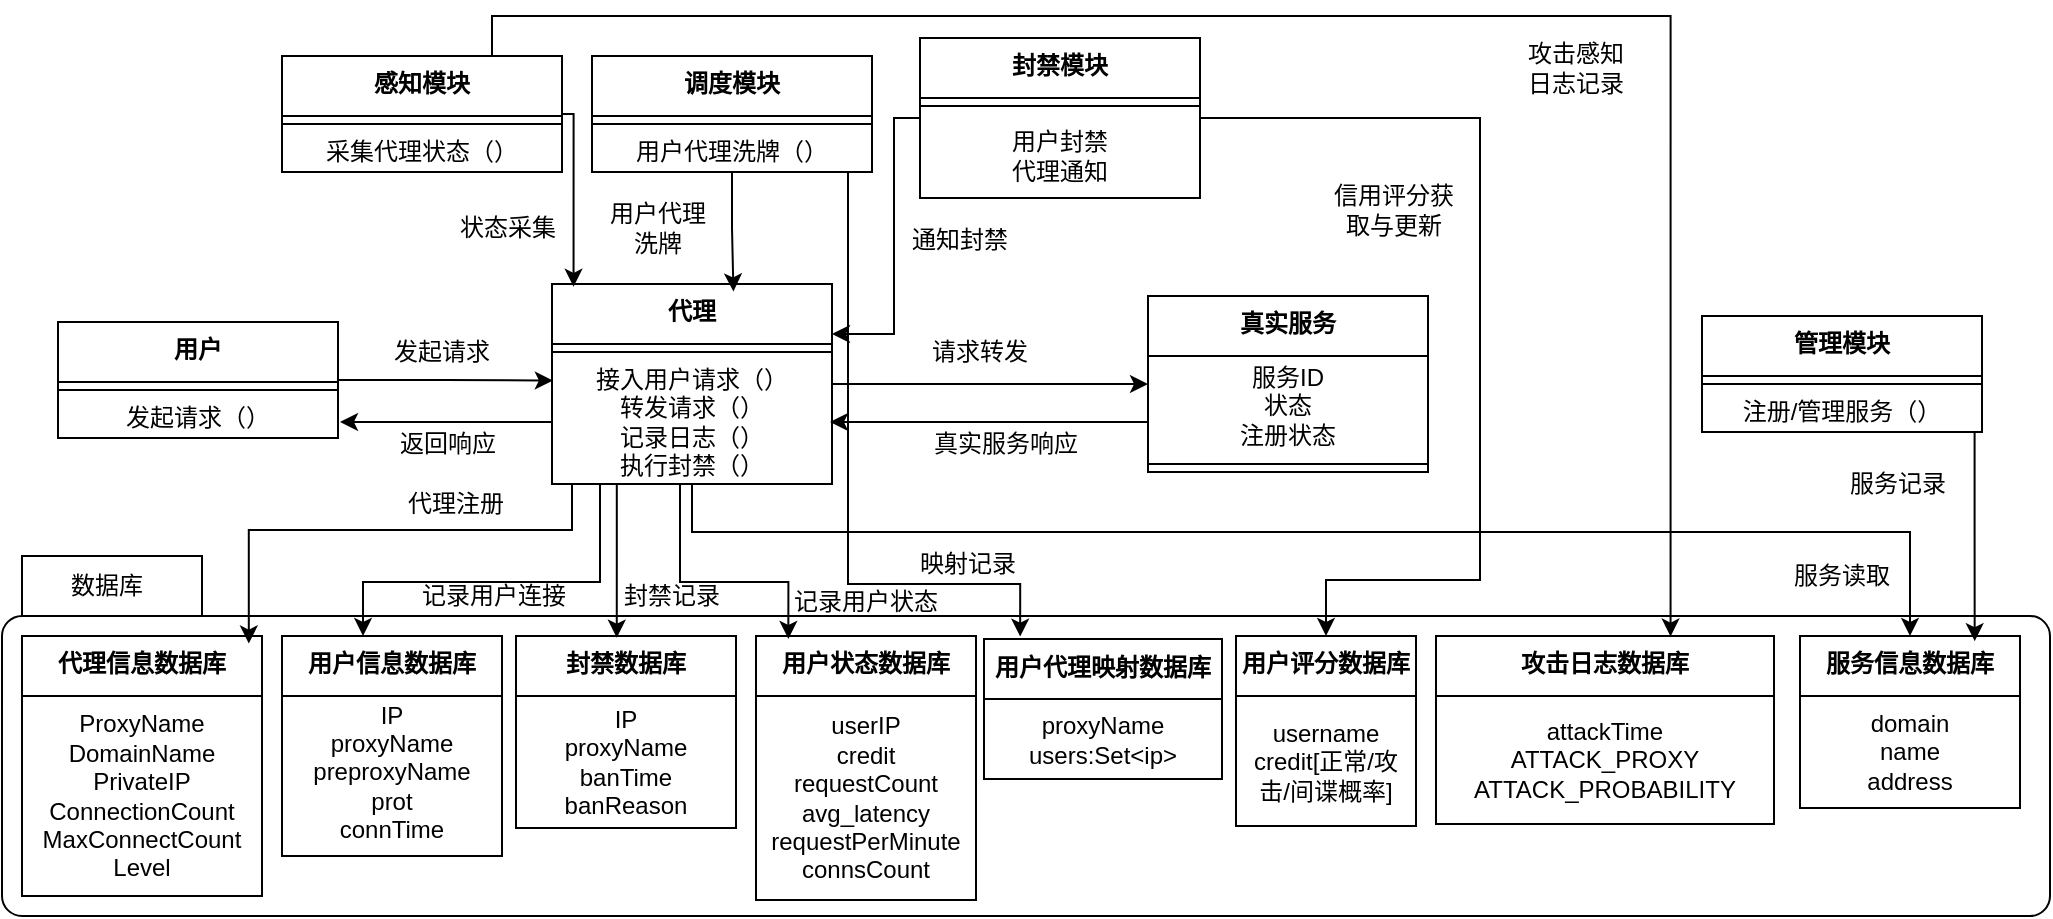 <mxfile version="27.2.0">
  <diagram name="第 1 页" id="DZ0QAbeRI2pH2U1L4XII">
    <mxGraphModel dx="1176" dy="674" grid="0" gridSize="10" guides="1" tooltips="1" connect="1" arrows="1" fold="1" page="0" pageScale="1" pageWidth="827" pageHeight="1169" math="0" shadow="0">
      <root>
        <mxCell id="0" />
        <mxCell id="1" parent="0" />
        <mxCell id="5Vh5JoUaNr1qmaX9OePp-87" value="数据库" style="shape=folder;align=center;verticalAlign=middle;fontStyle=0;tabWidth=100;tabHeight=30;tabPosition=left;html=1;boundedLbl=1;labelInHeader=1;rounded=1;absoluteArcSize=1;arcSize=10;whiteSpace=wrap;" parent="1" vertex="1">
          <mxGeometry x="40" y="360" width="1024" height="180" as="geometry" />
        </mxCell>
        <mxCell id="5Vh5JoUaNr1qmaX9OePp-16" value="&lt;b&gt;真实服务&lt;/b&gt;" style="swimlane;fontStyle=0;align=center;verticalAlign=top;childLayout=stackLayout;horizontal=1;startSize=30;horizontalStack=0;resizeParent=1;resizeParentMax=0;resizeLast=0;collapsible=0;marginBottom=0;html=1;whiteSpace=wrap;" parent="1" vertex="1">
          <mxGeometry x="613" y="230" width="140" height="88" as="geometry" />
        </mxCell>
        <mxCell id="5Vh5JoUaNr1qmaX9OePp-17" value="服务ID&lt;div&gt;状态&lt;/div&gt;&lt;div&gt;注册状态&lt;/div&gt;" style="text;html=1;strokeColor=none;fillColor=none;align=center;verticalAlign=middle;spacingLeft=4;spacingRight=4;overflow=hidden;rotatable=0;points=[[0,0.5],[1,0.5]];portConstraint=eastwest;whiteSpace=wrap;" parent="5Vh5JoUaNr1qmaX9OePp-16" vertex="1">
          <mxGeometry y="30" width="140" height="50" as="geometry" />
        </mxCell>
        <mxCell id="5Vh5JoUaNr1qmaX9OePp-21" value="" style="line;strokeWidth=1;fillColor=none;align=left;verticalAlign=middle;spacingTop=-1;spacingLeft=3;spacingRight=3;rotatable=0;labelPosition=right;points=[];portConstraint=eastwest;" parent="5Vh5JoUaNr1qmaX9OePp-16" vertex="1">
          <mxGeometry y="80" width="140" height="8" as="geometry" />
        </mxCell>
        <mxCell id="V5THwoHqdK0BH-ILcZmP-6" style="edgeStyle=orthogonalEdgeStyle;rounded=0;orthogonalLoop=1;jettySize=auto;html=1;exitX=1;exitY=0.5;exitDx=0;exitDy=0;" edge="1" parent="1" source="5Vh5JoUaNr1qmaX9OePp-42">
          <mxGeometry relative="1" as="geometry">
            <mxPoint x="315.429" y="272.286" as="targetPoint" />
          </mxGeometry>
        </mxCell>
        <mxCell id="5Vh5JoUaNr1qmaX9OePp-42" value="&lt;b&gt;用户&lt;/b&gt;" style="swimlane;fontStyle=0;align=center;verticalAlign=top;childLayout=stackLayout;horizontal=1;startSize=30;horizontalStack=0;resizeParent=1;resizeParentMax=0;resizeLast=0;collapsible=0;marginBottom=0;html=1;whiteSpace=wrap;" parent="1" vertex="1">
          <mxGeometry x="68" y="243" width="140" height="58" as="geometry" />
        </mxCell>
        <mxCell id="5Vh5JoUaNr1qmaX9OePp-44" value="" style="line;strokeWidth=1;fillColor=none;align=left;verticalAlign=middle;spacingTop=-1;spacingLeft=3;spacingRight=3;rotatable=0;labelPosition=right;points=[];portConstraint=eastwest;" parent="5Vh5JoUaNr1qmaX9OePp-42" vertex="1">
          <mxGeometry y="30" width="140" height="8" as="geometry" />
        </mxCell>
        <mxCell id="5Vh5JoUaNr1qmaX9OePp-45" value="发起请求（）" style="text;html=1;strokeColor=none;fillColor=none;align=center;verticalAlign=middle;spacingLeft=4;spacingRight=4;overflow=hidden;rotatable=0;points=[[0,0.5],[1,0.5]];portConstraint=eastwest;whiteSpace=wrap;" parent="5Vh5JoUaNr1qmaX9OePp-42" vertex="1">
          <mxGeometry y="38" width="140" height="20" as="geometry" />
        </mxCell>
        <mxCell id="5Vh5JoUaNr1qmaX9OePp-50" value="&lt;b&gt;感知模块&lt;/b&gt;" style="swimlane;fontStyle=0;align=center;verticalAlign=top;childLayout=stackLayout;horizontal=1;startSize=30;horizontalStack=0;resizeParent=1;resizeParentMax=0;resizeLast=0;collapsible=0;marginBottom=0;html=1;whiteSpace=wrap;" parent="1" vertex="1">
          <mxGeometry x="180" y="110" width="140" height="58" as="geometry" />
        </mxCell>
        <mxCell id="5Vh5JoUaNr1qmaX9OePp-52" value="" style="line;strokeWidth=1;fillColor=none;align=left;verticalAlign=middle;spacingTop=-1;spacingLeft=3;spacingRight=3;rotatable=0;labelPosition=right;points=[];portConstraint=eastwest;" parent="5Vh5JoUaNr1qmaX9OePp-50" vertex="1">
          <mxGeometry y="30" width="140" height="8" as="geometry" />
        </mxCell>
        <mxCell id="5Vh5JoUaNr1qmaX9OePp-53" value="采集代理状态（）" style="text;html=1;strokeColor=none;fillColor=none;align=center;verticalAlign=middle;spacingLeft=4;spacingRight=4;overflow=hidden;rotatable=0;points=[[0,0.5],[1,0.5]];portConstraint=eastwest;whiteSpace=wrap;" parent="5Vh5JoUaNr1qmaX9OePp-50" vertex="1">
          <mxGeometry y="38" width="140" height="20" as="geometry" />
        </mxCell>
        <mxCell id="V5THwoHqdK0BH-ILcZmP-37" style="edgeStyle=orthogonalEdgeStyle;rounded=0;orthogonalLoop=1;jettySize=auto;html=1;entryX=0.152;entryY=-0.017;entryDx=0;entryDy=0;entryPerimeter=0;" edge="1" parent="1" target="V5THwoHqdK0BH-ILcZmP-3">
          <mxGeometry relative="1" as="geometry">
            <mxPoint x="462.999" y="168" as="sourcePoint" />
            <mxPoint x="582.999" y="401.5" as="targetPoint" />
            <Array as="points">
              <mxPoint x="463" y="374" />
              <mxPoint x="549" y="374" />
            </Array>
          </mxGeometry>
        </mxCell>
        <mxCell id="5Vh5JoUaNr1qmaX9OePp-54" value="&lt;b&gt;调度模块&lt;/b&gt;" style="swimlane;fontStyle=0;align=center;verticalAlign=top;childLayout=stackLayout;horizontal=1;startSize=30;horizontalStack=0;resizeParent=1;resizeParentMax=0;resizeLast=0;collapsible=0;marginBottom=0;html=1;whiteSpace=wrap;" parent="1" vertex="1">
          <mxGeometry x="335" y="110" width="140" height="58" as="geometry" />
        </mxCell>
        <mxCell id="5Vh5JoUaNr1qmaX9OePp-56" value="" style="line;strokeWidth=1;fillColor=none;align=left;verticalAlign=middle;spacingTop=-1;spacingLeft=3;spacingRight=3;rotatable=0;labelPosition=right;points=[];portConstraint=eastwest;" parent="5Vh5JoUaNr1qmaX9OePp-54" vertex="1">
          <mxGeometry y="30" width="140" height="8" as="geometry" />
        </mxCell>
        <mxCell id="5Vh5JoUaNr1qmaX9OePp-57" value="用户代理洗牌（）" style="text;html=1;strokeColor=none;fillColor=none;align=center;verticalAlign=middle;spacingLeft=4;spacingRight=4;overflow=hidden;rotatable=0;points=[[0,0.5],[1,0.5]];portConstraint=eastwest;whiteSpace=wrap;" parent="5Vh5JoUaNr1qmaX9OePp-54" vertex="1">
          <mxGeometry y="38" width="140" height="20" as="geometry" />
        </mxCell>
        <mxCell id="5Vh5JoUaNr1qmaX9OePp-58" value="&lt;b&gt;代理信息数据库&lt;/b&gt;" style="swimlane;fontStyle=0;align=center;verticalAlign=top;childLayout=stackLayout;horizontal=1;startSize=30;horizontalStack=0;resizeParent=1;resizeParentMax=0;resizeLast=0;collapsible=0;marginBottom=0;html=1;whiteSpace=wrap;" parent="1" vertex="1">
          <mxGeometry x="50" y="400" width="120" height="130" as="geometry" />
        </mxCell>
        <mxCell id="5Vh5JoUaNr1qmaX9OePp-59" value="&lt;div&gt;&lt;div&gt;ProxyName&lt;/div&gt;&lt;/div&gt;&lt;div&gt;DomainName&lt;/div&gt;&lt;div&gt;PrivateIP&lt;/div&gt;&lt;div&gt;ConnectionCount&lt;/div&gt;&lt;div&gt;MaxConnectCount&lt;/div&gt;&lt;div&gt;Level&lt;/div&gt;" style="text;html=1;strokeColor=none;fillColor=none;align=center;verticalAlign=middle;spacingLeft=4;spacingRight=4;overflow=hidden;rotatable=0;points=[[0,0.5],[1,0.5]];portConstraint=eastwest;whiteSpace=wrap;" parent="5Vh5JoUaNr1qmaX9OePp-58" vertex="1">
          <mxGeometry y="30" width="120" height="100" as="geometry" />
        </mxCell>
        <mxCell id="5Vh5JoUaNr1qmaX9OePp-62" value="&lt;b&gt;管理模块&lt;/b&gt;" style="swimlane;fontStyle=0;align=center;verticalAlign=top;childLayout=stackLayout;horizontal=1;startSize=30;horizontalStack=0;resizeParent=1;resizeParentMax=0;resizeLast=0;collapsible=0;marginBottom=0;html=1;whiteSpace=wrap;" parent="1" vertex="1">
          <mxGeometry x="890" y="240" width="140" height="58" as="geometry" />
        </mxCell>
        <mxCell id="5Vh5JoUaNr1qmaX9OePp-64" value="" style="line;strokeWidth=1;fillColor=none;align=left;verticalAlign=middle;spacingTop=-1;spacingLeft=3;spacingRight=3;rotatable=0;labelPosition=right;points=[];portConstraint=eastwest;" parent="5Vh5JoUaNr1qmaX9OePp-62" vertex="1">
          <mxGeometry y="30" width="140" height="8" as="geometry" />
        </mxCell>
        <mxCell id="5Vh5JoUaNr1qmaX9OePp-65" value="注册/管理服务（）" style="text;html=1;strokeColor=none;fillColor=none;align=center;verticalAlign=middle;spacingLeft=4;spacingRight=4;overflow=hidden;rotatable=0;points=[[0,0.5],[1,0.5]];portConstraint=eastwest;whiteSpace=wrap;" parent="5Vh5JoUaNr1qmaX9OePp-62" vertex="1">
          <mxGeometry y="38" width="140" height="20" as="geometry" />
        </mxCell>
        <mxCell id="V5THwoHqdK0BH-ILcZmP-12" style="edgeStyle=orthogonalEdgeStyle;rounded=0;orthogonalLoop=1;jettySize=auto;html=1;entryX=0;entryY=0.5;entryDx=0;entryDy=0;" edge="1" parent="1" source="5Vh5JoUaNr1qmaX9OePp-66" target="5Vh5JoUaNr1qmaX9OePp-16">
          <mxGeometry relative="1" as="geometry" />
        </mxCell>
        <mxCell id="V5THwoHqdK0BH-ILcZmP-32" style="edgeStyle=orthogonalEdgeStyle;rounded=0;orthogonalLoop=1;jettySize=auto;html=1;entryX=0.5;entryY=0;entryDx=0;entryDy=0;" edge="1" parent="1" source="5Vh5JoUaNr1qmaX9OePp-66" target="5Vh5JoUaNr1qmaX9OePp-90">
          <mxGeometry relative="1" as="geometry">
            <Array as="points">
              <mxPoint x="385" y="348" />
              <mxPoint x="994" y="348" />
            </Array>
          </mxGeometry>
        </mxCell>
        <mxCell id="V5THwoHqdK0BH-ILcZmP-39" style="edgeStyle=orthogonalEdgeStyle;rounded=0;orthogonalLoop=1;jettySize=auto;html=1;" edge="1" parent="1">
          <mxGeometry relative="1" as="geometry">
            <mxPoint x="351.49" y="324" as="sourcePoint" />
            <mxPoint x="220.519" y="400" as="targetPoint" />
            <Array as="points">
              <mxPoint x="339" y="324" />
              <mxPoint x="339" y="373" />
              <mxPoint x="221" y="373" />
            </Array>
          </mxGeometry>
        </mxCell>
        <mxCell id="5Vh5JoUaNr1qmaX9OePp-66" value="&lt;b&gt;代理&lt;/b&gt;" style="swimlane;fontStyle=0;align=center;verticalAlign=top;childLayout=stackLayout;horizontal=1;startSize=30;horizontalStack=0;resizeParent=1;resizeParentMax=0;resizeLast=0;collapsible=0;marginBottom=0;html=1;whiteSpace=wrap;" parent="1" vertex="1">
          <mxGeometry x="315" y="224" width="140" height="100" as="geometry" />
        </mxCell>
        <mxCell id="5Vh5JoUaNr1qmaX9OePp-68" value="" style="line;strokeWidth=1;fillColor=none;align=left;verticalAlign=middle;spacingTop=-1;spacingLeft=3;spacingRight=3;rotatable=0;labelPosition=right;points=[];portConstraint=eastwest;" parent="5Vh5JoUaNr1qmaX9OePp-66" vertex="1">
          <mxGeometry y="30" width="140" height="8" as="geometry" />
        </mxCell>
        <mxCell id="5Vh5JoUaNr1qmaX9OePp-69" value="接入用户请求（&lt;span style=&quot;background-color: transparent; color: light-dark(rgb(0, 0, 0), rgb(255, 255, 255));&quot;&gt;）&lt;/span&gt;&lt;div&gt;&lt;span style=&quot;background-color: transparent; color: light-dark(rgb(0, 0, 0), rgb(255, 255, 255));&quot;&gt;转发请求（）&lt;/span&gt;&lt;/div&gt;&lt;div&gt;&lt;span style=&quot;background-color: transparent; color: light-dark(rgb(0, 0, 0), rgb(255, 255, 255));&quot;&gt;记录日志（&lt;/span&gt;&lt;span style=&quot;background-color: transparent; color: light-dark(rgb(0, 0, 0), rgb(255, 255, 255));&quot;&gt;）&lt;/span&gt;&lt;/div&gt;&lt;div&gt;&lt;span style=&quot;background-color: transparent; color: light-dark(rgb(0, 0, 0), rgb(255, 255, 255));&quot;&gt;执行封禁（）&lt;/span&gt;&lt;/div&gt;" style="text;html=1;strokeColor=none;fillColor=none;align=center;verticalAlign=middle;spacingLeft=4;spacingRight=4;overflow=hidden;rotatable=0;points=[[0,0.5],[1,0.5]];portConstraint=eastwest;whiteSpace=wrap;" parent="5Vh5JoUaNr1qmaX9OePp-66" vertex="1">
          <mxGeometry y="38" width="140" height="62" as="geometry" />
        </mxCell>
        <mxCell id="V5THwoHqdK0BH-ILcZmP-35" style="edgeStyle=orthogonalEdgeStyle;rounded=0;orthogonalLoop=1;jettySize=auto;html=1;" edge="1" parent="1" source="5Vh5JoUaNr1qmaX9OePp-74" target="5Vh5JoUaNr1qmaX9OePp-98">
          <mxGeometry relative="1" as="geometry">
            <Array as="points">
              <mxPoint x="779" y="141" />
              <mxPoint x="779" y="372" />
              <mxPoint x="702" y="372" />
            </Array>
          </mxGeometry>
        </mxCell>
        <mxCell id="5Vh5JoUaNr1qmaX9OePp-74" value="&lt;b&gt;封禁模块&lt;/b&gt;" style="swimlane;fontStyle=0;align=center;verticalAlign=top;childLayout=stackLayout;horizontal=1;startSize=30;horizontalStack=0;resizeParent=1;resizeParentMax=0;resizeLast=0;collapsible=0;marginBottom=0;html=1;whiteSpace=wrap;" parent="1" vertex="1">
          <mxGeometry x="499" y="101" width="140" height="80" as="geometry" />
        </mxCell>
        <mxCell id="5Vh5JoUaNr1qmaX9OePp-76" value="" style="line;strokeWidth=1;fillColor=none;align=left;verticalAlign=middle;spacingTop=-1;spacingLeft=3;spacingRight=3;rotatable=0;labelPosition=right;points=[];portConstraint=eastwest;" parent="5Vh5JoUaNr1qmaX9OePp-74" vertex="1">
          <mxGeometry y="30" width="140" height="8" as="geometry" />
        </mxCell>
        <mxCell id="5Vh5JoUaNr1qmaX9OePp-77" value="用户封禁&lt;div&gt;代理通知&lt;/div&gt;" style="text;html=1;strokeColor=none;fillColor=none;align=center;verticalAlign=middle;spacingLeft=4;spacingRight=4;overflow=hidden;rotatable=0;points=[[0,0.5],[1,0.5]];portConstraint=eastwest;whiteSpace=wrap;" parent="5Vh5JoUaNr1qmaX9OePp-74" vertex="1">
          <mxGeometry y="38" width="140" height="42" as="geometry" />
        </mxCell>
        <mxCell id="5Vh5JoUaNr1qmaX9OePp-88" value="&lt;b&gt;用户信息数据库&lt;/b&gt;" style="swimlane;fontStyle=0;align=center;verticalAlign=top;childLayout=stackLayout;horizontal=1;startSize=30;horizontalStack=0;resizeParent=1;resizeParentMax=0;resizeLast=0;collapsible=0;marginBottom=0;html=1;whiteSpace=wrap;" parent="1" vertex="1">
          <mxGeometry x="180" y="400" width="110" height="110" as="geometry" />
        </mxCell>
        <mxCell id="5Vh5JoUaNr1qmaX9OePp-89" value="IP&lt;div&gt;proxyName&lt;/div&gt;&lt;div&gt;preproxyName&lt;/div&gt;&lt;div&gt;prot&lt;/div&gt;&lt;div&gt;connTime&lt;/div&gt;&lt;div&gt;&lt;br&gt;&lt;/div&gt;" style="text;html=1;strokeColor=none;fillColor=none;align=center;verticalAlign=middle;spacingLeft=4;spacingRight=4;overflow=hidden;rotatable=0;points=[[0,0.5],[1,0.5]];portConstraint=eastwest;whiteSpace=wrap;" parent="5Vh5JoUaNr1qmaX9OePp-88" vertex="1">
          <mxGeometry y="30" width="110" height="80" as="geometry" />
        </mxCell>
        <mxCell id="5Vh5JoUaNr1qmaX9OePp-90" value="&lt;b&gt;服务信息数据库&lt;/b&gt;" style="swimlane;fontStyle=0;align=center;verticalAlign=top;childLayout=stackLayout;horizontal=1;startSize=30;horizontalStack=0;resizeParent=1;resizeParentMax=0;resizeLast=0;collapsible=0;marginBottom=0;html=1;whiteSpace=wrap;" parent="1" vertex="1">
          <mxGeometry x="939" y="400" width="110" height="86" as="geometry" />
        </mxCell>
        <mxCell id="5Vh5JoUaNr1qmaX9OePp-91" value="domain&lt;div&gt;name&lt;/div&gt;&lt;div&gt;address&lt;/div&gt;" style="text;html=1;strokeColor=none;fillColor=none;align=center;verticalAlign=middle;spacingLeft=4;spacingRight=4;overflow=hidden;rotatable=0;points=[[0,0.5],[1,0.5]];portConstraint=eastwest;whiteSpace=wrap;" parent="5Vh5JoUaNr1qmaX9OePp-90" vertex="1">
          <mxGeometry y="30" width="110" height="56" as="geometry" />
        </mxCell>
        <mxCell id="5Vh5JoUaNr1qmaX9OePp-92" value="&lt;b&gt;封禁数据库&lt;/b&gt;" style="swimlane;fontStyle=0;align=center;verticalAlign=top;childLayout=stackLayout;horizontal=1;startSize=30;horizontalStack=0;resizeParent=1;resizeParentMax=0;resizeLast=0;collapsible=0;marginBottom=0;html=1;whiteSpace=wrap;" parent="1" vertex="1">
          <mxGeometry x="297" y="400" width="110" height="96" as="geometry" />
        </mxCell>
        <mxCell id="5Vh5JoUaNr1qmaX9OePp-93" value="IP&lt;div&gt;proxyName&lt;/div&gt;&lt;div&gt;banTime&lt;/div&gt;&lt;div&gt;banReason&lt;/div&gt;" style="text;html=1;strokeColor=none;fillColor=none;align=center;verticalAlign=middle;spacingLeft=4;spacingRight=4;overflow=hidden;rotatable=0;points=[[0,0.5],[1,0.5]];portConstraint=eastwest;whiteSpace=wrap;" parent="5Vh5JoUaNr1qmaX9OePp-92" vertex="1">
          <mxGeometry y="30" width="110" height="66" as="geometry" />
        </mxCell>
        <mxCell id="5Vh5JoUaNr1qmaX9OePp-94" value="&lt;b&gt;用户状态数据库&lt;/b&gt;" style="swimlane;fontStyle=0;align=center;verticalAlign=top;childLayout=stackLayout;horizontal=1;startSize=30;horizontalStack=0;resizeParent=1;resizeParentMax=0;resizeLast=0;collapsible=0;marginBottom=0;html=1;whiteSpace=wrap;" parent="1" vertex="1">
          <mxGeometry x="417" y="400" width="110" height="132" as="geometry" />
        </mxCell>
        <mxCell id="5Vh5JoUaNr1qmaX9OePp-95" value="userIP&lt;div&gt;credit&lt;/div&gt;&lt;div&gt;requestCount&lt;/div&gt;&lt;div&gt;avg_latency&lt;/div&gt;&lt;div&gt;requestPerMinute&lt;/div&gt;&lt;div&gt;connsCount&lt;/div&gt;" style="text;html=1;strokeColor=none;fillColor=none;align=center;verticalAlign=middle;spacingLeft=4;spacingRight=4;overflow=hidden;rotatable=0;points=[[0,0.5],[1,0.5]];portConstraint=eastwest;whiteSpace=wrap;" parent="5Vh5JoUaNr1qmaX9OePp-94" vertex="1">
          <mxGeometry y="30" width="110" height="102" as="geometry" />
        </mxCell>
        <mxCell id="5Vh5JoUaNr1qmaX9OePp-98" value="&lt;b&gt;用户评分数据库&lt;/b&gt;" style="swimlane;fontStyle=0;align=center;verticalAlign=top;childLayout=stackLayout;horizontal=1;startSize=30;horizontalStack=0;resizeParent=1;resizeParentMax=0;resizeLast=0;collapsible=0;marginBottom=0;html=1;whiteSpace=wrap;" parent="1" vertex="1">
          <mxGeometry x="657" y="400" width="90" height="95" as="geometry" />
        </mxCell>
        <mxCell id="5Vh5JoUaNr1qmaX9OePp-99" value="username&lt;div&gt;credit[正常/攻击/间谍概率]&lt;/div&gt;" style="text;html=1;strokeColor=none;fillColor=none;align=center;verticalAlign=middle;spacingLeft=4;spacingRight=4;overflow=hidden;rotatable=0;points=[[0,0.5],[1,0.5]];portConstraint=eastwest;whiteSpace=wrap;" parent="5Vh5JoUaNr1qmaX9OePp-98" vertex="1">
          <mxGeometry y="30" width="90" height="65" as="geometry" />
        </mxCell>
        <mxCell id="5Vh5JoUaNr1qmaX9OePp-100" value="&lt;b&gt;攻击日志数据库&lt;/b&gt;" style="swimlane;fontStyle=0;align=center;verticalAlign=top;childLayout=stackLayout;horizontal=1;startSize=30;horizontalStack=0;resizeParent=1;resizeParentMax=0;resizeLast=0;collapsible=0;marginBottom=0;html=1;whiteSpace=wrap;" parent="1" vertex="1">
          <mxGeometry x="757" y="400" width="169" height="94" as="geometry" />
        </mxCell>
        <mxCell id="5Vh5JoUaNr1qmaX9OePp-101" value="attackTime&lt;div&gt;ATTACK_PROXY&lt;/div&gt;&lt;div&gt;ATTACK_PROBABILITY&lt;/div&gt;" style="text;html=1;strokeColor=none;fillColor=none;align=center;verticalAlign=middle;spacingLeft=4;spacingRight=4;overflow=hidden;rotatable=0;points=[[0,0.5],[1,0.5]];portConstraint=eastwest;whiteSpace=wrap;" parent="5Vh5JoUaNr1qmaX9OePp-100" vertex="1">
          <mxGeometry y="30" width="169" height="64" as="geometry" />
        </mxCell>
        <mxCell id="V5THwoHqdK0BH-ILcZmP-3" value="&lt;b&gt;用户代理映射数据库&lt;/b&gt;" style="swimlane;fontStyle=0;align=center;verticalAlign=top;childLayout=stackLayout;horizontal=1;startSize=30;horizontalStack=0;resizeParent=1;resizeParentMax=0;resizeLast=0;collapsible=0;marginBottom=0;html=1;whiteSpace=wrap;" vertex="1" parent="1">
          <mxGeometry x="531" y="401.5" width="119" height="70" as="geometry" />
        </mxCell>
        <mxCell id="V5THwoHqdK0BH-ILcZmP-4" value="proxyName&lt;div&gt;users:Set&amp;lt;ip&amp;gt;&lt;/div&gt;" style="text;html=1;strokeColor=none;fillColor=none;align=center;verticalAlign=middle;spacingLeft=4;spacingRight=4;overflow=hidden;rotatable=0;points=[[0,0.5],[1,0.5]];portConstraint=eastwest;whiteSpace=wrap;" vertex="1" parent="V5THwoHqdK0BH-ILcZmP-3">
          <mxGeometry y="30" width="119" height="40" as="geometry" />
        </mxCell>
        <mxCell id="V5THwoHqdK0BH-ILcZmP-7" value="发起请求" style="text;html=1;align=center;verticalAlign=middle;whiteSpace=wrap;rounded=0;" vertex="1" parent="1">
          <mxGeometry x="230" y="243" width="60" height="30" as="geometry" />
        </mxCell>
        <mxCell id="V5THwoHqdK0BH-ILcZmP-8" style="edgeStyle=orthogonalEdgeStyle;rounded=0;orthogonalLoop=1;jettySize=auto;html=1;exitX=0;exitY=0.5;exitDx=0;exitDy=0;" edge="1" parent="1" source="5Vh5JoUaNr1qmaX9OePp-69">
          <mxGeometry relative="1" as="geometry">
            <mxPoint x="209" y="293" as="targetPoint" />
          </mxGeometry>
        </mxCell>
        <mxCell id="V5THwoHqdK0BH-ILcZmP-10" value="返回响应" style="text;html=1;align=center;verticalAlign=middle;whiteSpace=wrap;rounded=0;" vertex="1" parent="1">
          <mxGeometry x="233" y="289" width="60" height="30" as="geometry" />
        </mxCell>
        <mxCell id="V5THwoHqdK0BH-ILcZmP-13" style="edgeStyle=orthogonalEdgeStyle;rounded=0;orthogonalLoop=1;jettySize=auto;html=1;" edge="1" parent="1" source="5Vh5JoUaNr1qmaX9OePp-17">
          <mxGeometry relative="1" as="geometry">
            <mxPoint x="454" y="293" as="targetPoint" />
            <Array as="points">
              <mxPoint x="456" y="293" />
            </Array>
          </mxGeometry>
        </mxCell>
        <mxCell id="V5THwoHqdK0BH-ILcZmP-14" value="请求转发" style="text;html=1;align=center;verticalAlign=middle;whiteSpace=wrap;rounded=0;" vertex="1" parent="1">
          <mxGeometry x="499" y="243" width="60" height="30" as="geometry" />
        </mxCell>
        <mxCell id="V5THwoHqdK0BH-ILcZmP-15" value="真实服务响应" style="text;html=1;align=center;verticalAlign=middle;whiteSpace=wrap;rounded=0;" vertex="1" parent="1">
          <mxGeometry x="501" y="289" width="82" height="30" as="geometry" />
        </mxCell>
        <mxCell id="V5THwoHqdK0BH-ILcZmP-16" style="edgeStyle=orthogonalEdgeStyle;rounded=0;orthogonalLoop=1;jettySize=auto;html=1;entryX=0.945;entryY=0.029;entryDx=0;entryDy=0;entryPerimeter=0;" edge="1" parent="1" source="5Vh5JoUaNr1qmaX9OePp-66" target="5Vh5JoUaNr1qmaX9OePp-58">
          <mxGeometry relative="1" as="geometry">
            <Array as="points">
              <mxPoint x="325" y="347" />
              <mxPoint x="163" y="347" />
            </Array>
          </mxGeometry>
        </mxCell>
        <mxCell id="V5THwoHqdK0BH-ILcZmP-17" value="代理注册" style="text;html=1;align=center;verticalAlign=middle;whiteSpace=wrap;rounded=0;" vertex="1" parent="1">
          <mxGeometry x="237" y="319" width="60" height="30" as="geometry" />
        </mxCell>
        <mxCell id="V5THwoHqdK0BH-ILcZmP-19" style="edgeStyle=orthogonalEdgeStyle;rounded=0;orthogonalLoop=1;jettySize=auto;html=1;entryX=0.077;entryY=0.014;entryDx=0;entryDy=0;entryPerimeter=0;" edge="1" parent="1" source="5Vh5JoUaNr1qmaX9OePp-50" target="5Vh5JoUaNr1qmaX9OePp-66">
          <mxGeometry relative="1" as="geometry">
            <Array as="points">
              <mxPoint x="326" y="139" />
            </Array>
          </mxGeometry>
        </mxCell>
        <mxCell id="V5THwoHqdK0BH-ILcZmP-20" value="状态采集" style="text;html=1;align=center;verticalAlign=middle;whiteSpace=wrap;rounded=0;" vertex="1" parent="1">
          <mxGeometry x="263" y="181" width="60" height="30" as="geometry" />
        </mxCell>
        <mxCell id="V5THwoHqdK0BH-ILcZmP-22" style="edgeStyle=orthogonalEdgeStyle;rounded=0;orthogonalLoop=1;jettySize=auto;html=1;entryX=1;entryY=0.25;entryDx=0;entryDy=0;" edge="1" parent="1" source="5Vh5JoUaNr1qmaX9OePp-74" target="5Vh5JoUaNr1qmaX9OePp-66">
          <mxGeometry relative="1" as="geometry">
            <Array as="points">
              <mxPoint x="486" y="141" />
              <mxPoint x="486" y="249" />
            </Array>
          </mxGeometry>
        </mxCell>
        <mxCell id="V5THwoHqdK0BH-ILcZmP-23" value="用户代理洗牌" style="text;html=1;align=center;verticalAlign=middle;whiteSpace=wrap;rounded=0;" vertex="1" parent="1">
          <mxGeometry x="338" y="181" width="60" height="30" as="geometry" />
        </mxCell>
        <mxCell id="V5THwoHqdK0BH-ILcZmP-25" style="edgeStyle=orthogonalEdgeStyle;rounded=0;orthogonalLoop=1;jettySize=auto;html=1;entryX=0.648;entryY=0.037;entryDx=0;entryDy=0;entryPerimeter=0;" edge="1" parent="1" source="5Vh5JoUaNr1qmaX9OePp-54" target="5Vh5JoUaNr1qmaX9OePp-66">
          <mxGeometry relative="1" as="geometry" />
        </mxCell>
        <mxCell id="V5THwoHqdK0BH-ILcZmP-26" value="通知封禁" style="text;html=1;align=center;verticalAlign=middle;whiteSpace=wrap;rounded=0;" vertex="1" parent="1">
          <mxGeometry x="489" y="187" width="60" height="30" as="geometry" />
        </mxCell>
        <mxCell id="V5THwoHqdK0BH-ILcZmP-28" value="服务记录" style="text;html=1;align=center;verticalAlign=middle;whiteSpace=wrap;rounded=0;" vertex="1" parent="1">
          <mxGeometry x="958" y="309" width="60" height="30" as="geometry" />
        </mxCell>
        <mxCell id="V5THwoHqdK0BH-ILcZmP-30" value="服务读取" style="text;html=1;align=center;verticalAlign=middle;whiteSpace=wrap;rounded=0;" vertex="1" parent="1">
          <mxGeometry x="930" y="355" width="60" height="30" as="geometry" />
        </mxCell>
        <mxCell id="V5THwoHqdK0BH-ILcZmP-31" style="edgeStyle=orthogonalEdgeStyle;rounded=0;orthogonalLoop=1;jettySize=auto;html=1;entryX=0.794;entryY=0.03;entryDx=0;entryDy=0;entryPerimeter=0;" edge="1" parent="1" source="5Vh5JoUaNr1qmaX9OePp-62" target="5Vh5JoUaNr1qmaX9OePp-90">
          <mxGeometry relative="1" as="geometry">
            <Array as="points">
              <mxPoint x="1026" y="350" />
            </Array>
          </mxGeometry>
        </mxCell>
        <mxCell id="V5THwoHqdK0BH-ILcZmP-33" style="edgeStyle=orthogonalEdgeStyle;rounded=0;orthogonalLoop=1;jettySize=auto;html=1;entryX=0.694;entryY=0.003;entryDx=0;entryDy=0;entryPerimeter=0;exitX=0.75;exitY=0;exitDx=0;exitDy=0;" edge="1" parent="1" source="5Vh5JoUaNr1qmaX9OePp-50" target="5Vh5JoUaNr1qmaX9OePp-100">
          <mxGeometry relative="1" as="geometry" />
        </mxCell>
        <mxCell id="V5THwoHqdK0BH-ILcZmP-34" value="攻击感知日志记录" style="text;html=1;align=center;verticalAlign=middle;whiteSpace=wrap;rounded=0;" vertex="1" parent="1">
          <mxGeometry x="797" y="101" width="60" height="30" as="geometry" />
        </mxCell>
        <mxCell id="V5THwoHqdK0BH-ILcZmP-36" value="信用评分获取与更新" style="text;html=1;align=center;verticalAlign=middle;whiteSpace=wrap;rounded=0;" vertex="1" parent="1">
          <mxGeometry x="701" y="172" width="70" height="30" as="geometry" />
        </mxCell>
        <mxCell id="V5THwoHqdK0BH-ILcZmP-38" value="映射记录" style="text;html=1;align=center;verticalAlign=middle;whiteSpace=wrap;rounded=0;" vertex="1" parent="1">
          <mxGeometry x="493" y="349" width="60" height="30" as="geometry" />
        </mxCell>
        <mxCell id="V5THwoHqdK0BH-ILcZmP-40" value="记录用户连接" style="text;html=1;align=center;verticalAlign=middle;whiteSpace=wrap;rounded=0;" vertex="1" parent="1">
          <mxGeometry x="246" y="365" width="80" height="30" as="geometry" />
        </mxCell>
        <mxCell id="V5THwoHqdK0BH-ILcZmP-42" style="edgeStyle=orthogonalEdgeStyle;rounded=0;orthogonalLoop=1;jettySize=auto;html=1;entryX=0.147;entryY=0.011;entryDx=0;entryDy=0;entryPerimeter=0;" edge="1" parent="1" source="5Vh5JoUaNr1qmaX9OePp-66" target="5Vh5JoUaNr1qmaX9OePp-94">
          <mxGeometry relative="1" as="geometry">
            <Array as="points">
              <mxPoint x="379" y="373" />
              <mxPoint x="433" y="373" />
            </Array>
          </mxGeometry>
        </mxCell>
        <mxCell id="V5THwoHqdK0BH-ILcZmP-43" value="记录用户状态" style="text;html=1;align=center;verticalAlign=middle;whiteSpace=wrap;rounded=0;" vertex="1" parent="1">
          <mxGeometry x="432" y="368" width="80" height="30" as="geometry" />
        </mxCell>
        <mxCell id="V5THwoHqdK0BH-ILcZmP-46" style="edgeStyle=orthogonalEdgeStyle;rounded=0;orthogonalLoop=1;jettySize=auto;html=1;entryX=0.458;entryY=0.009;entryDx=0;entryDy=0;entryPerimeter=0;" edge="1" parent="1" source="5Vh5JoUaNr1qmaX9OePp-66" target="5Vh5JoUaNr1qmaX9OePp-92">
          <mxGeometry relative="1" as="geometry">
            <Array as="points">
              <mxPoint x="347" y="362" />
            </Array>
          </mxGeometry>
        </mxCell>
        <mxCell id="V5THwoHqdK0BH-ILcZmP-47" value="封禁记录" style="text;html=1;align=center;verticalAlign=middle;whiteSpace=wrap;rounded=0;" vertex="1" parent="1">
          <mxGeometry x="335" y="365" width="80" height="30" as="geometry" />
        </mxCell>
      </root>
    </mxGraphModel>
  </diagram>
</mxfile>

